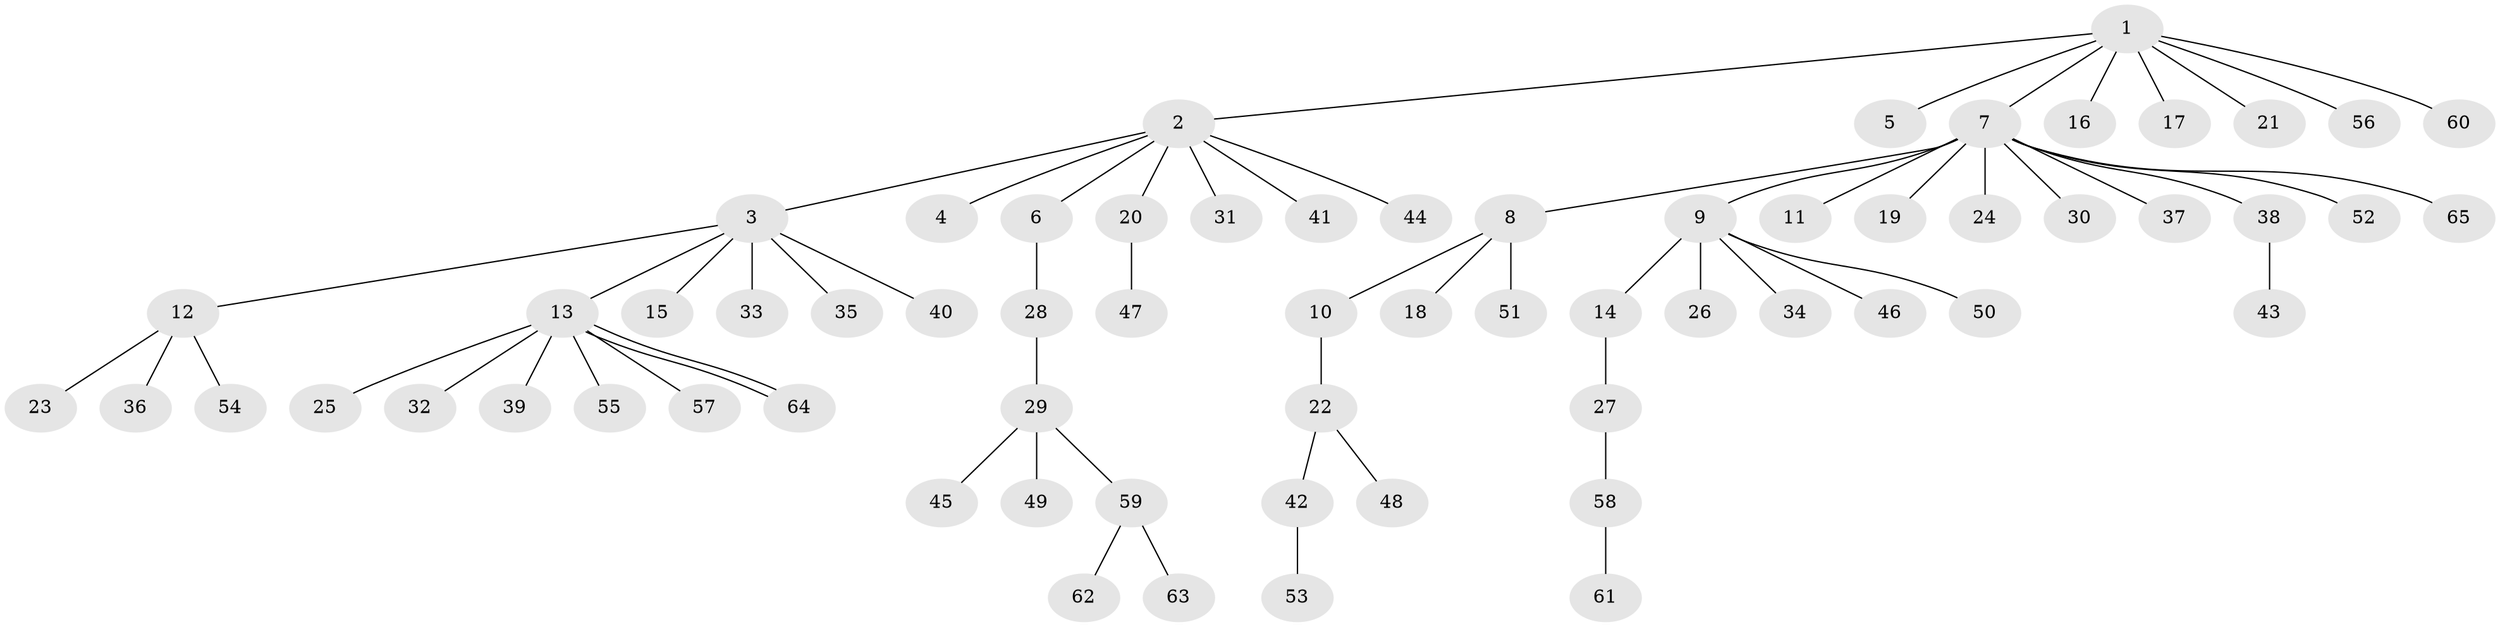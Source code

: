 // Generated by graph-tools (version 1.1) at 2025/11/02/27/25 16:11:13]
// undirected, 65 vertices, 65 edges
graph export_dot {
graph [start="1"]
  node [color=gray90,style=filled];
  1;
  2;
  3;
  4;
  5;
  6;
  7;
  8;
  9;
  10;
  11;
  12;
  13;
  14;
  15;
  16;
  17;
  18;
  19;
  20;
  21;
  22;
  23;
  24;
  25;
  26;
  27;
  28;
  29;
  30;
  31;
  32;
  33;
  34;
  35;
  36;
  37;
  38;
  39;
  40;
  41;
  42;
  43;
  44;
  45;
  46;
  47;
  48;
  49;
  50;
  51;
  52;
  53;
  54;
  55;
  56;
  57;
  58;
  59;
  60;
  61;
  62;
  63;
  64;
  65;
  1 -- 2;
  1 -- 5;
  1 -- 7;
  1 -- 16;
  1 -- 17;
  1 -- 21;
  1 -- 56;
  1 -- 60;
  2 -- 3;
  2 -- 4;
  2 -- 6;
  2 -- 20;
  2 -- 31;
  2 -- 41;
  2 -- 44;
  3 -- 12;
  3 -- 13;
  3 -- 15;
  3 -- 33;
  3 -- 35;
  3 -- 40;
  6 -- 28;
  7 -- 8;
  7 -- 9;
  7 -- 11;
  7 -- 19;
  7 -- 24;
  7 -- 30;
  7 -- 37;
  7 -- 38;
  7 -- 52;
  7 -- 65;
  8 -- 10;
  8 -- 18;
  8 -- 51;
  9 -- 14;
  9 -- 26;
  9 -- 34;
  9 -- 46;
  9 -- 50;
  10 -- 22;
  12 -- 23;
  12 -- 36;
  12 -- 54;
  13 -- 25;
  13 -- 32;
  13 -- 39;
  13 -- 55;
  13 -- 57;
  13 -- 64;
  13 -- 64;
  14 -- 27;
  20 -- 47;
  22 -- 42;
  22 -- 48;
  27 -- 58;
  28 -- 29;
  29 -- 45;
  29 -- 49;
  29 -- 59;
  38 -- 43;
  42 -- 53;
  58 -- 61;
  59 -- 62;
  59 -- 63;
}
